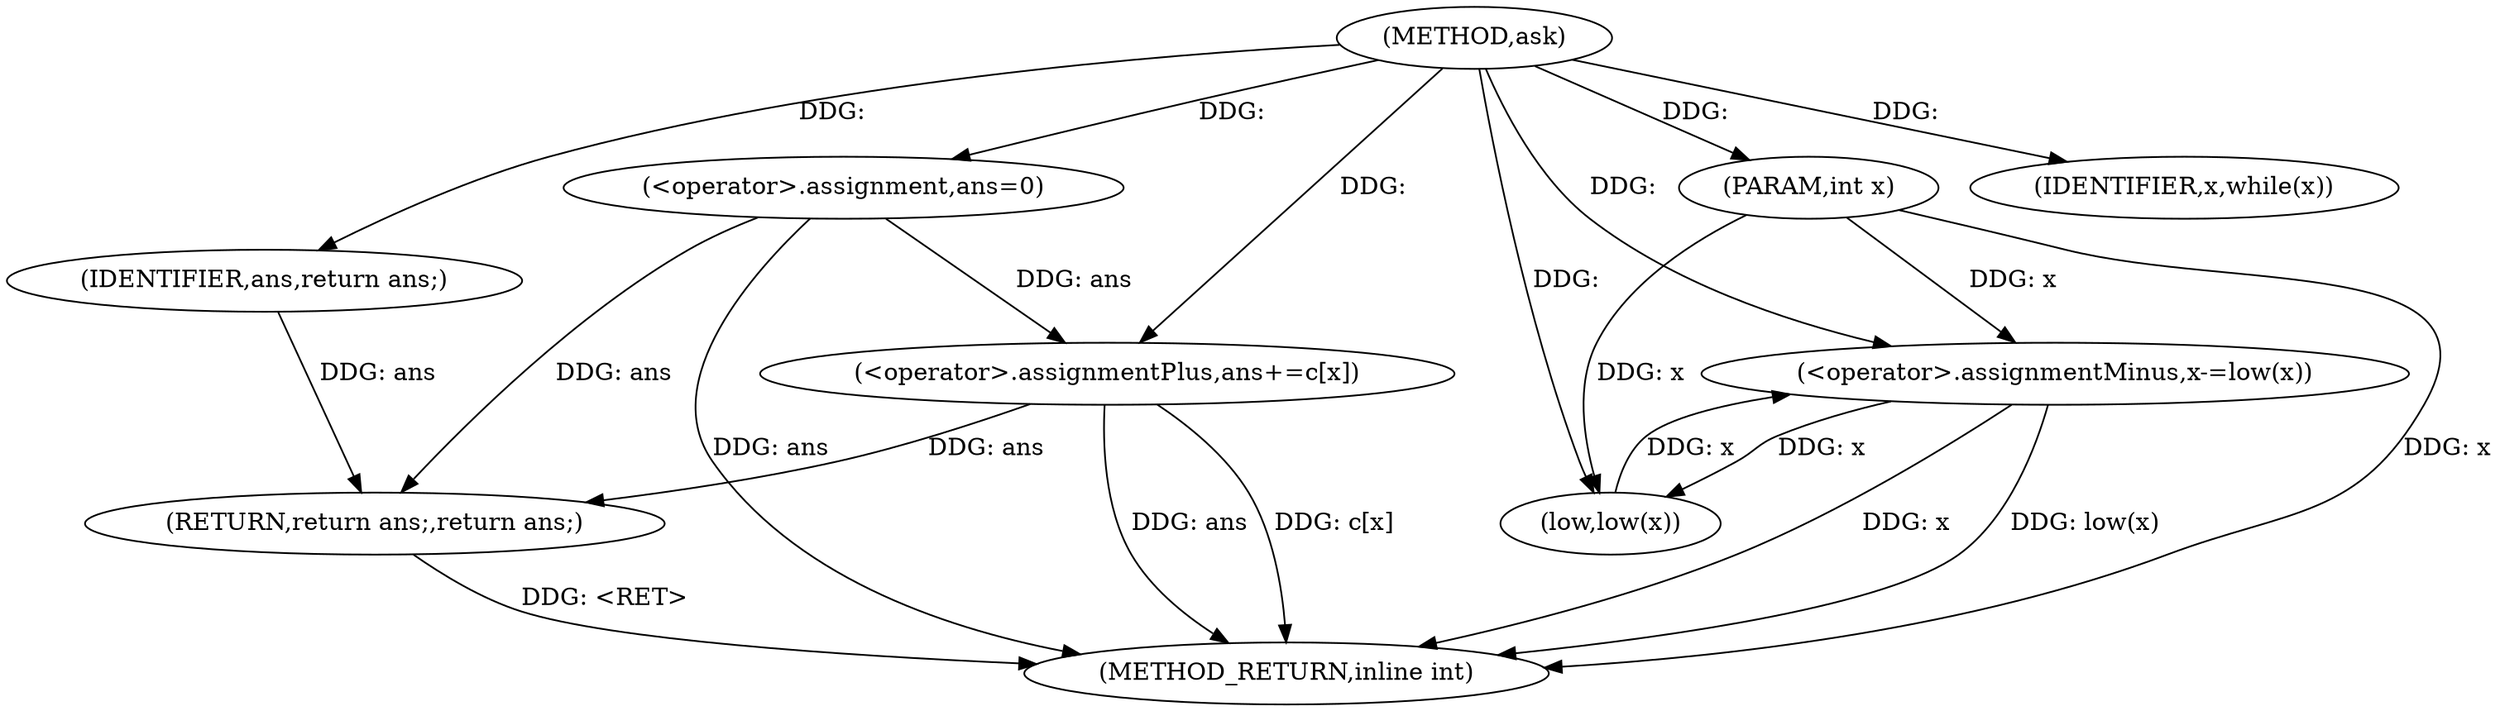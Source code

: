 digraph "ask" {  
"1000483" [label = "(METHOD,ask)" ]
"1000504" [label = "(METHOD_RETURN,inline int)" ]
"1000484" [label = "(PARAM,int x)" ]
"1000487" [label = "(<operator>.assignment,ans=0)" ]
"1000502" [label = "(RETURN,return ans;,return ans;)" ]
"1000491" [label = "(IDENTIFIER,x,while(x))" ]
"1000503" [label = "(IDENTIFIER,ans,return ans;)" ]
"1000493" [label = "(<operator>.assignmentPlus,ans+=c[x])" ]
"1000498" [label = "(<operator>.assignmentMinus,x-=low(x))" ]
"1000500" [label = "(low,low(x))" ]
  "1000502" -> "1000504"  [ label = "DDG: <RET>"] 
  "1000484" -> "1000504"  [ label = "DDG: x"] 
  "1000487" -> "1000504"  [ label = "DDG: ans"] 
  "1000493" -> "1000504"  [ label = "DDG: ans"] 
  "1000493" -> "1000504"  [ label = "DDG: c[x]"] 
  "1000498" -> "1000504"  [ label = "DDG: x"] 
  "1000498" -> "1000504"  [ label = "DDG: low(x)"] 
  "1000483" -> "1000484"  [ label = "DDG: "] 
  "1000483" -> "1000487"  [ label = "DDG: "] 
  "1000503" -> "1000502"  [ label = "DDG: ans"] 
  "1000487" -> "1000502"  [ label = "DDG: ans"] 
  "1000493" -> "1000502"  [ label = "DDG: ans"] 
  "1000483" -> "1000491"  [ label = "DDG: "] 
  "1000483" -> "1000503"  [ label = "DDG: "] 
  "1000500" -> "1000498"  [ label = "DDG: x"] 
  "1000487" -> "1000493"  [ label = "DDG: ans"] 
  "1000483" -> "1000493"  [ label = "DDG: "] 
  "1000484" -> "1000498"  [ label = "DDG: x"] 
  "1000483" -> "1000498"  [ label = "DDG: "] 
  "1000498" -> "1000500"  [ label = "DDG: x"] 
  "1000484" -> "1000500"  [ label = "DDG: x"] 
  "1000483" -> "1000500"  [ label = "DDG: "] 
}
